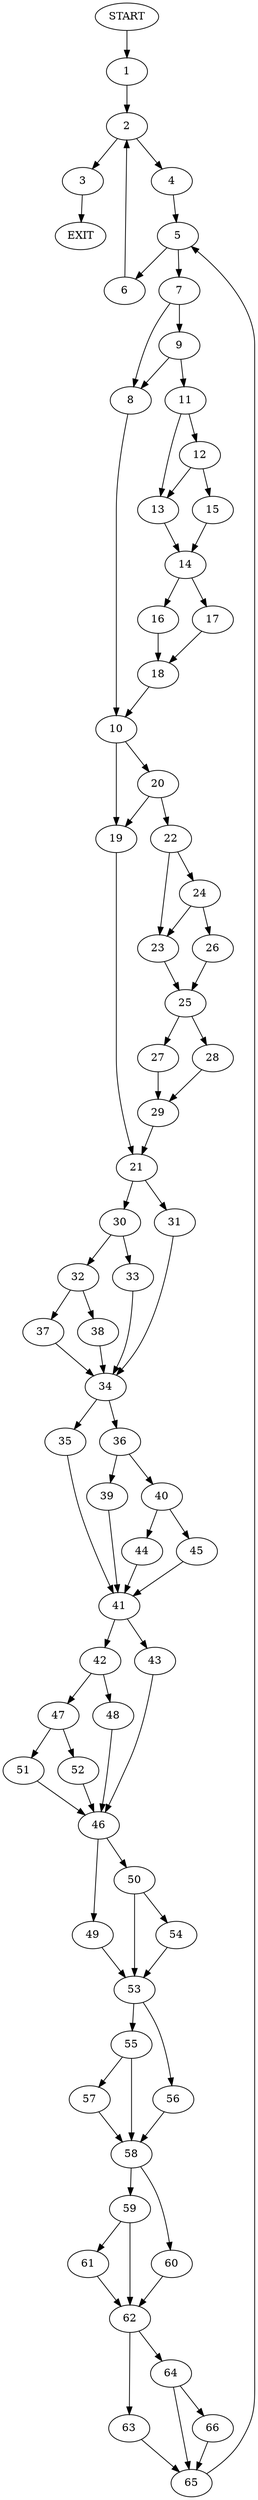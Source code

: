 digraph {
0 [label="START"]
67 [label="EXIT"]
0 -> 1
1 -> 2
2 -> 3
2 -> 4
4 -> 5
3 -> 67
5 -> 6
5 -> 7
6 -> 2
7 -> 8
7 -> 9
8 -> 10
9 -> 8
9 -> 11
11 -> 12
11 -> 13
13 -> 14
12 -> 15
12 -> 13
15 -> 14
14 -> 16
14 -> 17
16 -> 18
17 -> 18
18 -> 10
10 -> 19
10 -> 20
19 -> 21
20 -> 19
20 -> 22
22 -> 23
22 -> 24
23 -> 25
24 -> 23
24 -> 26
26 -> 25
25 -> 27
25 -> 28
27 -> 29
28 -> 29
29 -> 21
21 -> 30
21 -> 31
30 -> 32
30 -> 33
31 -> 34
34 -> 35
34 -> 36
32 -> 37
32 -> 38
33 -> 34
38 -> 34
37 -> 34
36 -> 39
36 -> 40
35 -> 41
41 -> 42
41 -> 43
40 -> 44
40 -> 45
39 -> 41
45 -> 41
44 -> 41
43 -> 46
42 -> 47
42 -> 48
46 -> 49
46 -> 50
47 -> 51
47 -> 52
48 -> 46
52 -> 46
51 -> 46
49 -> 53
50 -> 54
50 -> 53
53 -> 55
53 -> 56
54 -> 53
55 -> 57
55 -> 58
56 -> 58
58 -> 59
58 -> 60
57 -> 58
59 -> 61
59 -> 62
60 -> 62
62 -> 63
62 -> 64
61 -> 62
63 -> 65
64 -> 66
64 -> 65
65 -> 5
66 -> 65
}
